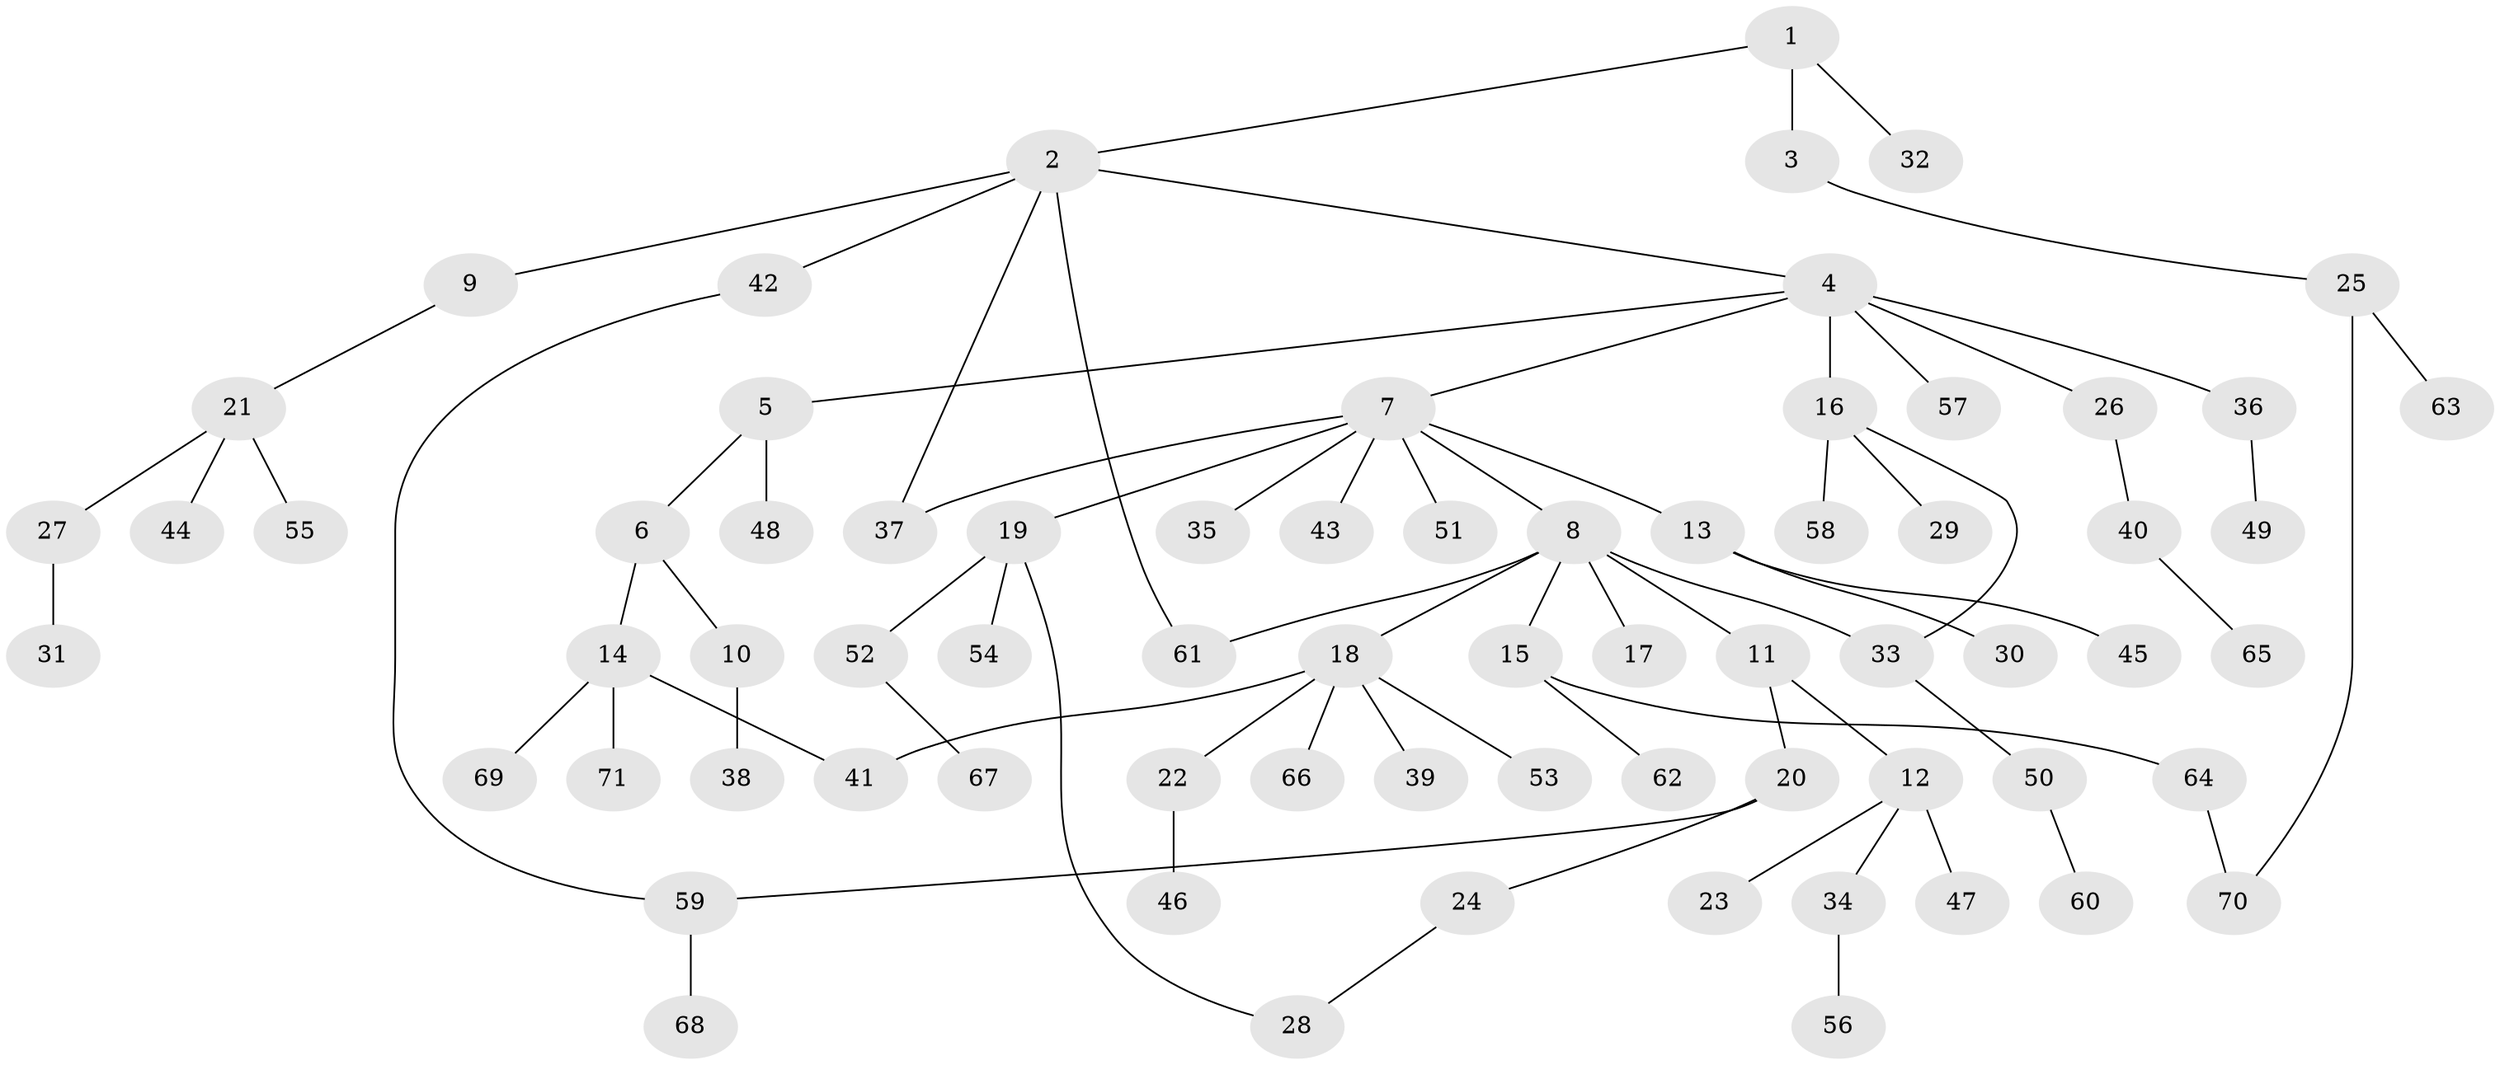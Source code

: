 // Generated by graph-tools (version 1.1) at 2025/34/03/09/25 02:34:10]
// undirected, 71 vertices, 77 edges
graph export_dot {
graph [start="1"]
  node [color=gray90,style=filled];
  1;
  2;
  3;
  4;
  5;
  6;
  7;
  8;
  9;
  10;
  11;
  12;
  13;
  14;
  15;
  16;
  17;
  18;
  19;
  20;
  21;
  22;
  23;
  24;
  25;
  26;
  27;
  28;
  29;
  30;
  31;
  32;
  33;
  34;
  35;
  36;
  37;
  38;
  39;
  40;
  41;
  42;
  43;
  44;
  45;
  46;
  47;
  48;
  49;
  50;
  51;
  52;
  53;
  54;
  55;
  56;
  57;
  58;
  59;
  60;
  61;
  62;
  63;
  64;
  65;
  66;
  67;
  68;
  69;
  70;
  71;
  1 -- 2;
  1 -- 3;
  1 -- 32;
  2 -- 4;
  2 -- 9;
  2 -- 42;
  2 -- 37;
  2 -- 61;
  3 -- 25;
  4 -- 5;
  4 -- 7;
  4 -- 16;
  4 -- 26;
  4 -- 36;
  4 -- 57;
  5 -- 6;
  5 -- 48;
  6 -- 10;
  6 -- 14;
  7 -- 8;
  7 -- 13;
  7 -- 19;
  7 -- 35;
  7 -- 37;
  7 -- 43;
  7 -- 51;
  8 -- 11;
  8 -- 15;
  8 -- 17;
  8 -- 18;
  8 -- 61;
  8 -- 33;
  9 -- 21;
  10 -- 38;
  11 -- 12;
  11 -- 20;
  12 -- 23;
  12 -- 34;
  12 -- 47;
  13 -- 30;
  13 -- 45;
  14 -- 41;
  14 -- 69;
  14 -- 71;
  15 -- 62;
  15 -- 64;
  16 -- 29;
  16 -- 33;
  16 -- 58;
  18 -- 22;
  18 -- 39;
  18 -- 53;
  18 -- 66;
  18 -- 41;
  19 -- 28;
  19 -- 52;
  19 -- 54;
  20 -- 24;
  20 -- 59;
  21 -- 27;
  21 -- 44;
  21 -- 55;
  22 -- 46;
  24 -- 28;
  25 -- 63;
  25 -- 70;
  26 -- 40;
  27 -- 31;
  33 -- 50;
  34 -- 56;
  36 -- 49;
  40 -- 65;
  42 -- 59;
  50 -- 60;
  52 -- 67;
  59 -- 68;
  64 -- 70;
}
